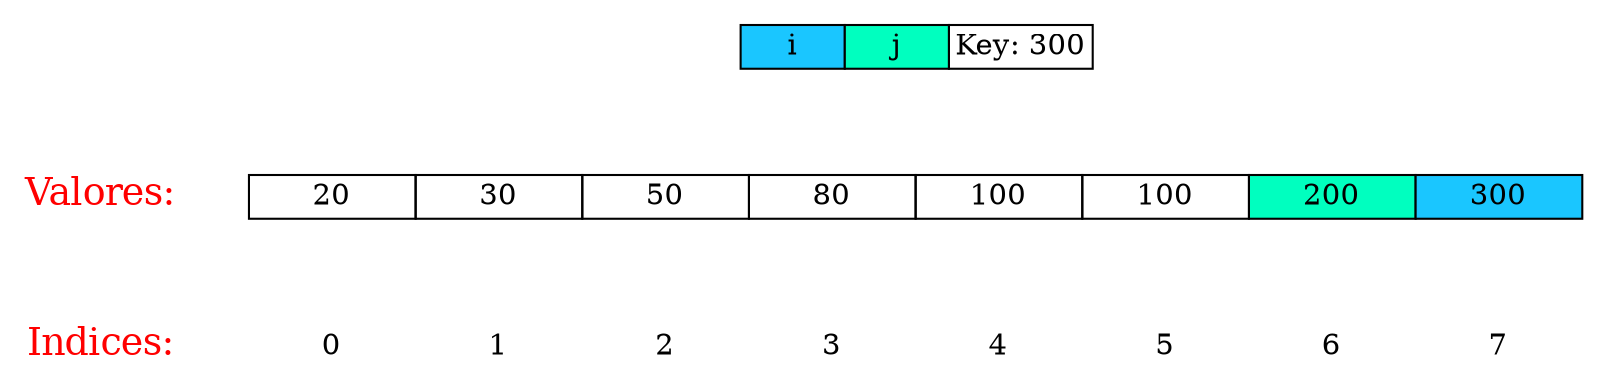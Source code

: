 digraph G
{
    rankdir = TB;
    dpi=200;
    "Valores:"[shape=plaintext, fontcolor=red, fontsize=18];
    "Indices:"[shape=plaintext, fontcolor=red, fontsize=18];
    "Valores:" -> "Indices:" [color=white];
    
    node3
    [
        shape = none
        label = <<table border="0" cellspacing="0">
                    <tr>
                    <td port="p1" border="1" width="50" bgcolor="#1ac6ff">i</td>
                    <td port="p2" border="1" width="50" bgcolor="#00ffbf">j</td>
                    <td port="p3" border="1" width="50" >Key: 300</td>
                    </tr>
                </table>>
    ]

node1
    [
        shape = none
        label = <<table border="0" cellspacing="0">
                    <tr>
<td border="1" width="80" >20</td>
<td border="1" width="80" >30</td>
<td border="1" width="80" >50</td>
<td border="1" width="80" >80</td>
<td border="1" width="80" >100</td>
<td border="1" width="80" >100</td>
<td border="1" width="80" bgcolor="#00ffbf">200</td>
<td border="1" width="80" bgcolor="#1ac6ff">300</td>
                    </tr>
                </table>>
    ]
    
    node2
    [
        shape = none
        label = <<table border="0" cellspacing="0">
                    <tr><td border="0" width="80">0</td>
<td border="0" width="80">1</td>
<td border="0" width="80">2</td>
<td border="0" width="80">3</td>
<td border="0" width="80">4</td>
<td border="0" width="80">5</td>
<td border="0" width="80">6</td>
<td border="0" width="80">7</td>
                    </tr>
                </table>>
    ]
    
    node1 -> node2[ style = invis ];
    node3 -> node1[ style = invis ];
    
    { rank=same; "Valores:"; node1 }
    { rank=same; "Indices:"; node2 }
    
}